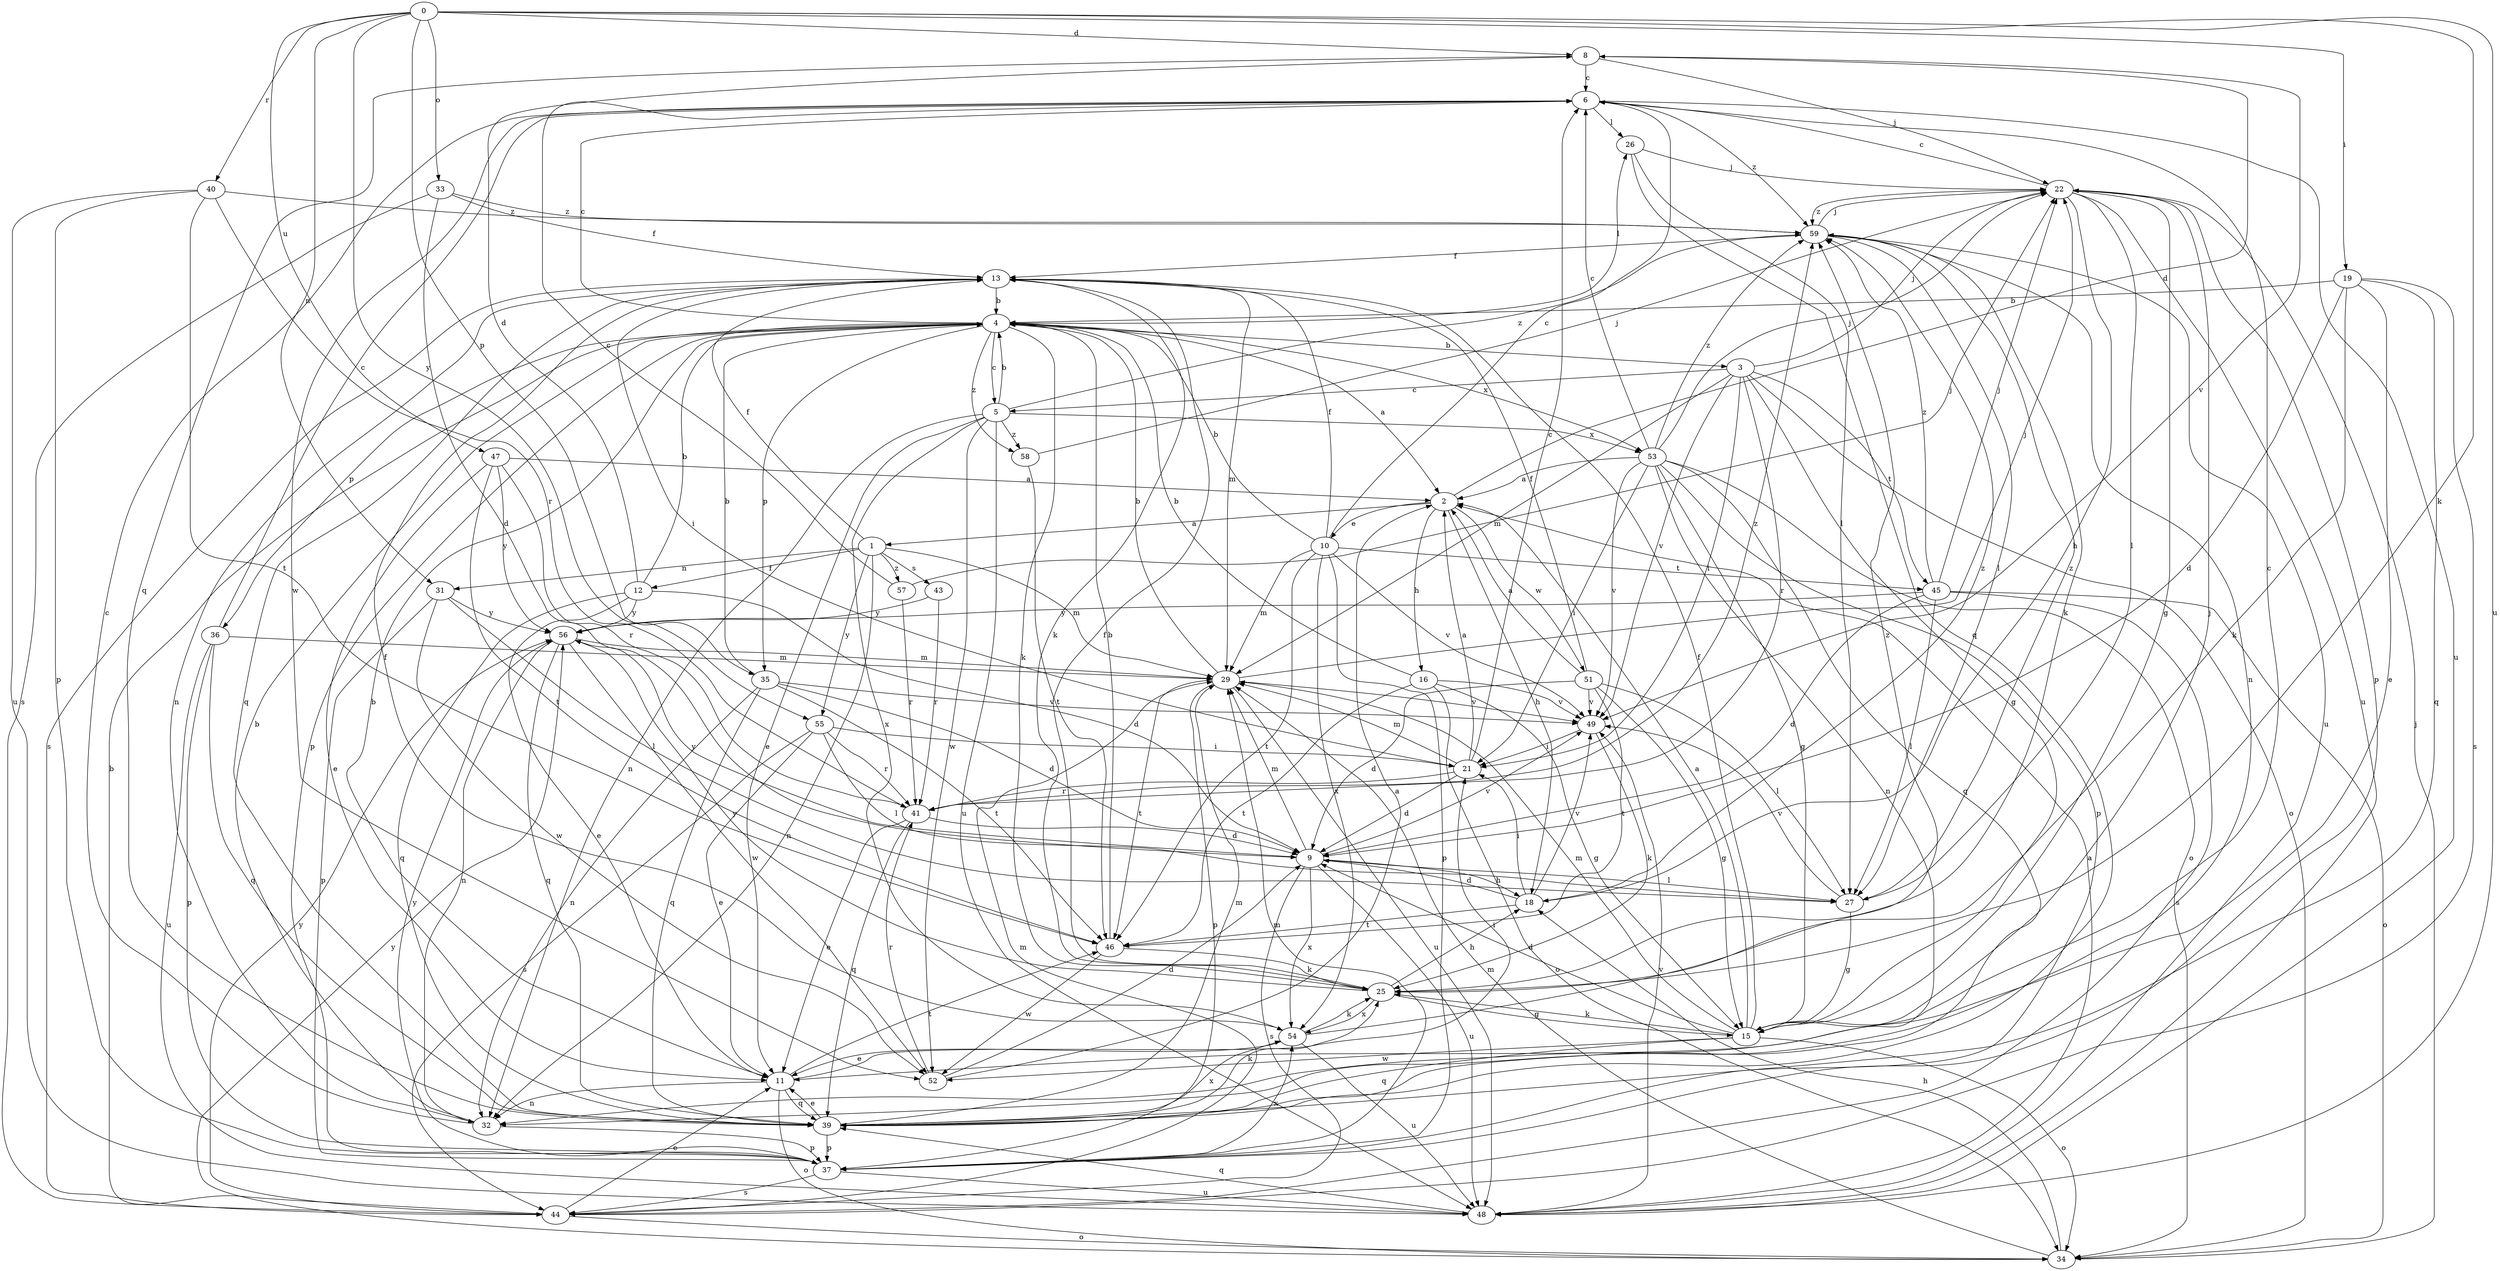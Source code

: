 strict digraph  {
0;
1;
2;
3;
4;
5;
6;
8;
9;
10;
11;
12;
13;
15;
16;
18;
19;
21;
22;
25;
26;
27;
29;
31;
32;
33;
34;
35;
36;
37;
39;
40;
41;
43;
44;
45;
46;
47;
48;
49;
51;
52;
53;
54;
55;
56;
57;
58;
59;
0 -> 8  [label=d];
0 -> 19  [label=i];
0 -> 25  [label=k];
0 -> 31  [label=n];
0 -> 33  [label=o];
0 -> 35  [label=p];
0 -> 40  [label=r];
0 -> 47  [label=u];
0 -> 48  [label=u];
0 -> 55  [label=y];
1 -> 12  [label=f];
1 -> 13  [label=f];
1 -> 29  [label=m];
1 -> 31  [label=n];
1 -> 32  [label=n];
1 -> 43  [label=s];
1 -> 55  [label=y];
1 -> 57  [label=z];
2 -> 1  [label=a];
2 -> 8  [label=d];
2 -> 10  [label=e];
2 -> 16  [label=h];
2 -> 18  [label=h];
2 -> 51  [label=w];
3 -> 5  [label=c];
3 -> 15  [label=g];
3 -> 21  [label=i];
3 -> 22  [label=j];
3 -> 29  [label=m];
3 -> 34  [label=o];
3 -> 41  [label=r];
3 -> 45  [label=t];
3 -> 49  [label=v];
4 -> 2  [label=a];
4 -> 3  [label=b];
4 -> 5  [label=c];
4 -> 6  [label=c];
4 -> 25  [label=k];
4 -> 26  [label=l];
4 -> 35  [label=p];
4 -> 36  [label=p];
4 -> 37  [label=p];
4 -> 53  [label=x];
4 -> 58  [label=z];
5 -> 4  [label=b];
5 -> 11  [label=e];
5 -> 32  [label=n];
5 -> 48  [label=u];
5 -> 52  [label=w];
5 -> 53  [label=x];
5 -> 54  [label=x];
5 -> 58  [label=z];
5 -> 59  [label=z];
6 -> 26  [label=l];
6 -> 48  [label=u];
6 -> 52  [label=w];
6 -> 59  [label=z];
8 -> 6  [label=c];
8 -> 22  [label=j];
8 -> 39  [label=q];
8 -> 49  [label=v];
9 -> 18  [label=h];
9 -> 27  [label=l];
9 -> 29  [label=m];
9 -> 44  [label=s];
9 -> 48  [label=u];
9 -> 49  [label=v];
9 -> 54  [label=x];
9 -> 56  [label=y];
10 -> 4  [label=b];
10 -> 6  [label=c];
10 -> 13  [label=f];
10 -> 29  [label=m];
10 -> 37  [label=p];
10 -> 45  [label=t];
10 -> 46  [label=t];
10 -> 49  [label=v];
10 -> 54  [label=x];
11 -> 4  [label=b];
11 -> 21  [label=i];
11 -> 32  [label=n];
11 -> 34  [label=o];
11 -> 39  [label=q];
11 -> 46  [label=t];
12 -> 4  [label=b];
12 -> 8  [label=d];
12 -> 9  [label=d];
12 -> 11  [label=e];
12 -> 39  [label=q];
12 -> 56  [label=y];
13 -> 4  [label=b];
13 -> 21  [label=i];
13 -> 25  [label=k];
13 -> 29  [label=m];
13 -> 32  [label=n];
13 -> 39  [label=q];
13 -> 44  [label=s];
15 -> 2  [label=a];
15 -> 6  [label=c];
15 -> 9  [label=d];
15 -> 13  [label=f];
15 -> 22  [label=j];
15 -> 25  [label=k];
15 -> 29  [label=m];
15 -> 34  [label=o];
15 -> 39  [label=q];
15 -> 52  [label=w];
16 -> 4  [label=b];
16 -> 15  [label=g];
16 -> 34  [label=o];
16 -> 46  [label=t];
16 -> 49  [label=v];
18 -> 9  [label=d];
18 -> 21  [label=i];
18 -> 46  [label=t];
18 -> 49  [label=v];
18 -> 59  [label=z];
19 -> 4  [label=b];
19 -> 9  [label=d];
19 -> 11  [label=e];
19 -> 25  [label=k];
19 -> 39  [label=q];
19 -> 44  [label=s];
21 -> 2  [label=a];
21 -> 6  [label=c];
21 -> 9  [label=d];
21 -> 29  [label=m];
21 -> 41  [label=r];
22 -> 6  [label=c];
22 -> 15  [label=g];
22 -> 18  [label=h];
22 -> 27  [label=l];
22 -> 37  [label=p];
22 -> 48  [label=u];
22 -> 59  [label=z];
25 -> 13  [label=f];
25 -> 15  [label=g];
25 -> 18  [label=h];
25 -> 54  [label=x];
25 -> 56  [label=y];
26 -> 22  [label=j];
26 -> 27  [label=l];
26 -> 39  [label=q];
27 -> 15  [label=g];
27 -> 49  [label=v];
27 -> 59  [label=z];
29 -> 4  [label=b];
29 -> 22  [label=j];
29 -> 37  [label=p];
29 -> 46  [label=t];
29 -> 48  [label=u];
29 -> 49  [label=v];
31 -> 27  [label=l];
31 -> 37  [label=p];
31 -> 52  [label=w];
31 -> 56  [label=y];
32 -> 4  [label=b];
32 -> 6  [label=c];
32 -> 37  [label=p];
33 -> 9  [label=d];
33 -> 13  [label=f];
33 -> 44  [label=s];
33 -> 59  [label=z];
34 -> 18  [label=h];
34 -> 22  [label=j];
34 -> 29  [label=m];
34 -> 56  [label=y];
35 -> 4  [label=b];
35 -> 9  [label=d];
35 -> 32  [label=n];
35 -> 39  [label=q];
35 -> 46  [label=t];
35 -> 49  [label=v];
36 -> 6  [label=c];
36 -> 29  [label=m];
36 -> 37  [label=p];
36 -> 39  [label=q];
36 -> 48  [label=u];
37 -> 29  [label=m];
37 -> 44  [label=s];
37 -> 48  [label=u];
37 -> 54  [label=x];
37 -> 56  [label=y];
39 -> 11  [label=e];
39 -> 25  [label=k];
39 -> 29  [label=m];
39 -> 37  [label=p];
39 -> 54  [label=x];
40 -> 37  [label=p];
40 -> 41  [label=r];
40 -> 46  [label=t];
40 -> 48  [label=u];
40 -> 59  [label=z];
41 -> 9  [label=d];
41 -> 11  [label=e];
41 -> 39  [label=q];
41 -> 59  [label=z];
43 -> 41  [label=r];
43 -> 56  [label=y];
44 -> 4  [label=b];
44 -> 11  [label=e];
44 -> 29  [label=m];
44 -> 34  [label=o];
44 -> 56  [label=y];
45 -> 9  [label=d];
45 -> 22  [label=j];
45 -> 27  [label=l];
45 -> 34  [label=o];
45 -> 44  [label=s];
45 -> 56  [label=y];
45 -> 59  [label=z];
46 -> 4  [label=b];
46 -> 25  [label=k];
46 -> 52  [label=w];
47 -> 2  [label=a];
47 -> 11  [label=e];
47 -> 41  [label=r];
47 -> 46  [label=t];
47 -> 56  [label=y];
48 -> 2  [label=a];
48 -> 39  [label=q];
48 -> 49  [label=v];
49 -> 21  [label=i];
49 -> 25  [label=k];
51 -> 2  [label=a];
51 -> 9  [label=d];
51 -> 13  [label=f];
51 -> 15  [label=g];
51 -> 27  [label=l];
51 -> 46  [label=t];
51 -> 49  [label=v];
52 -> 2  [label=a];
52 -> 9  [label=d];
52 -> 41  [label=r];
53 -> 2  [label=a];
53 -> 6  [label=c];
53 -> 15  [label=g];
53 -> 21  [label=i];
53 -> 22  [label=j];
53 -> 32  [label=n];
53 -> 34  [label=o];
53 -> 37  [label=p];
53 -> 39  [label=q];
53 -> 49  [label=v];
53 -> 59  [label=z];
54 -> 11  [label=e];
54 -> 13  [label=f];
54 -> 25  [label=k];
54 -> 48  [label=u];
54 -> 59  [label=z];
55 -> 11  [label=e];
55 -> 21  [label=i];
55 -> 27  [label=l];
55 -> 41  [label=r];
55 -> 44  [label=s];
56 -> 29  [label=m];
56 -> 32  [label=n];
56 -> 39  [label=q];
56 -> 52  [label=w];
57 -> 6  [label=c];
57 -> 22  [label=j];
57 -> 41  [label=r];
58 -> 22  [label=j];
58 -> 46  [label=t];
59 -> 13  [label=f];
59 -> 22  [label=j];
59 -> 25  [label=k];
59 -> 27  [label=l];
59 -> 32  [label=n];
59 -> 48  [label=u];
}
